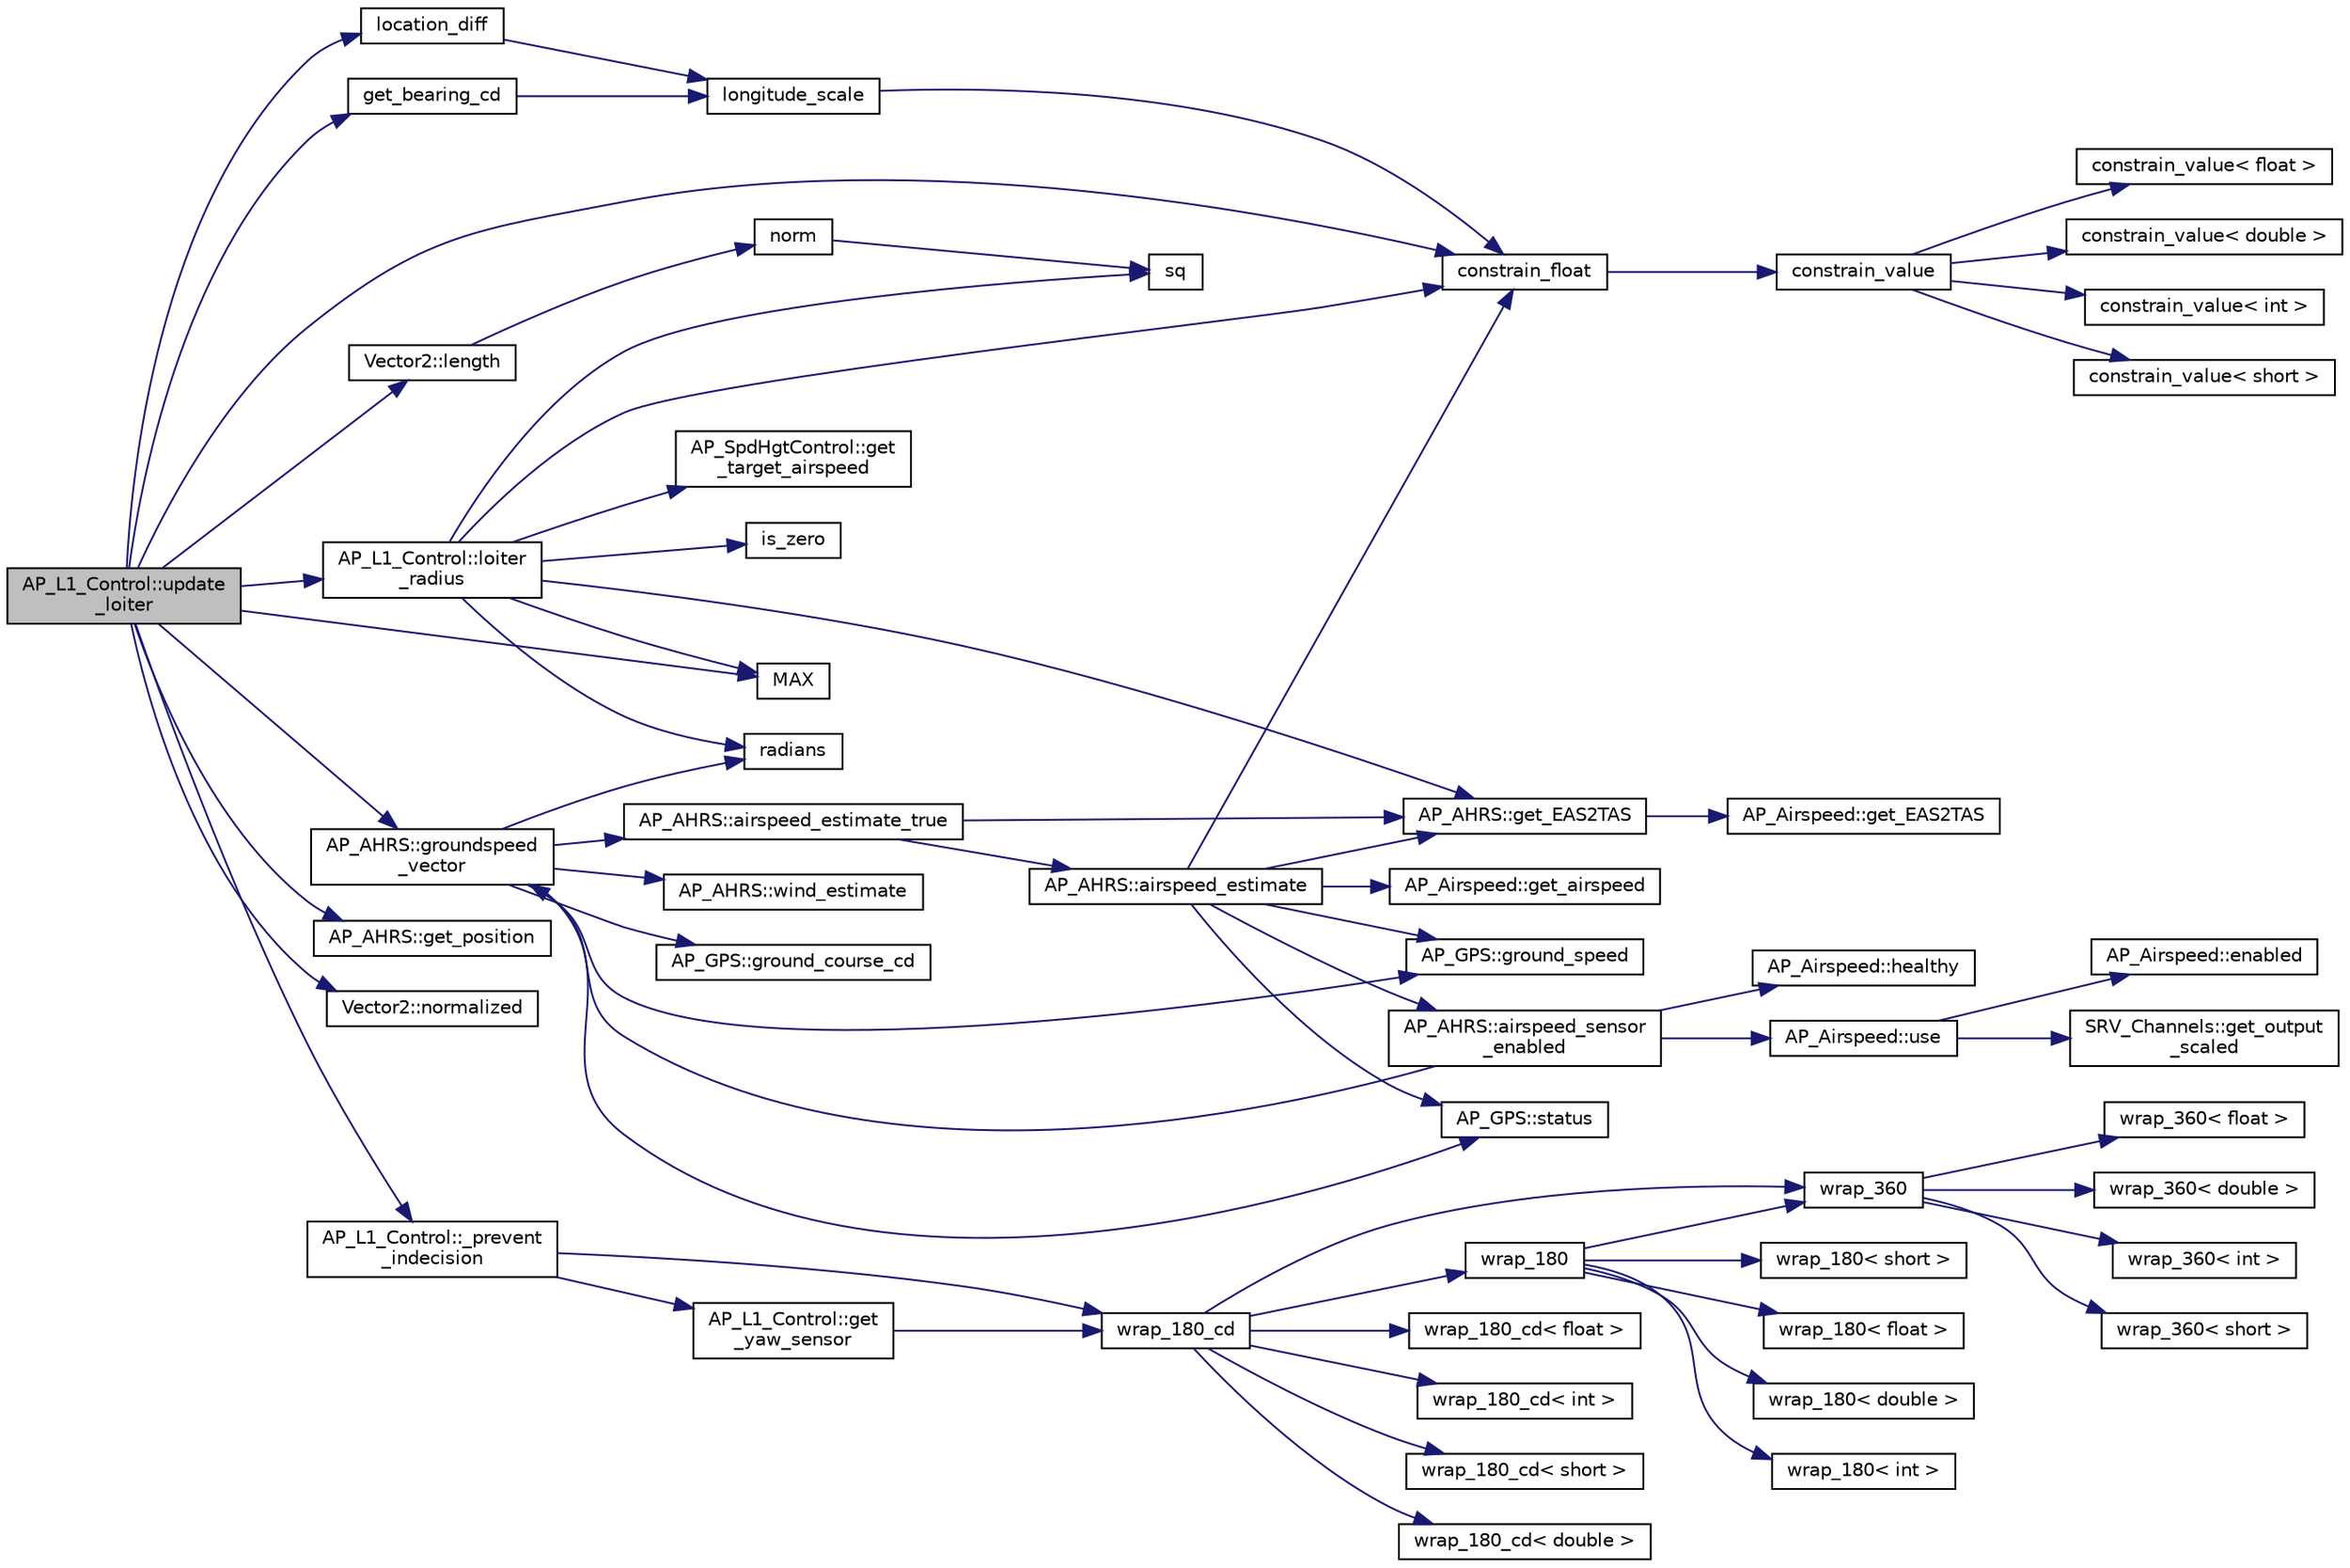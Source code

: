 digraph "AP_L1_Control::update_loiter"
{
 // INTERACTIVE_SVG=YES
  edge [fontname="Helvetica",fontsize="10",labelfontname="Helvetica",labelfontsize="10"];
  node [fontname="Helvetica",fontsize="10",shape=record];
  rankdir="LR";
  Node1 [label="AP_L1_Control::update\l_loiter",height=0.2,width=0.4,color="black", fillcolor="grey75", style="filled", fontcolor="black"];
  Node1 -> Node2 [color="midnightblue",fontsize="10",style="solid",fontname="Helvetica"];
  Node2 [label="AP_L1_Control::loiter\l_radius",height=0.2,width=0.4,color="black", fillcolor="white", style="filled",URL="$classAP__L1__Control.html#adc408a82f7600ec1072b45439d052e3d"];
  Node2 -> Node3 [color="midnightblue",fontsize="10",style="solid",fontname="Helvetica"];
  Node3 [label="constrain_float",height=0.2,width=0.4,color="black", fillcolor="white", style="filled",URL="$AP__Math_8h.html#ad525609d9dba6ffa556a0fbf08a3f9b4"];
  Node3 -> Node4 [color="midnightblue",fontsize="10",style="solid",fontname="Helvetica"];
  Node4 [label="constrain_value",height=0.2,width=0.4,color="black", fillcolor="white", style="filled",URL="$AP__Math_8h.html#a20e8f8671c282c69c1954652b6d61585"];
  Node4 -> Node5 [color="midnightblue",fontsize="10",style="solid",fontname="Helvetica"];
  Node5 [label="constrain_value\< int \>",height=0.2,width=0.4,color="black", fillcolor="white", style="filled",URL="$AP__Math_8cpp.html#a37e8e901754cb9c8e53a8e3030c82c50"];
  Node4 -> Node6 [color="midnightblue",fontsize="10",style="solid",fontname="Helvetica"];
  Node6 [label="constrain_value\< short \>",height=0.2,width=0.4,color="black", fillcolor="white", style="filled",URL="$AP__Math_8cpp.html#afdbe107ec1987d318a6347816fbf2b89"];
  Node4 -> Node7 [color="midnightblue",fontsize="10",style="solid",fontname="Helvetica"];
  Node7 [label="constrain_value\< float \>",height=0.2,width=0.4,color="black", fillcolor="white", style="filled",URL="$AP__Math_8cpp.html#ae6c621670c214da687de21d4e3a92587"];
  Node4 -> Node8 [color="midnightblue",fontsize="10",style="solid",fontname="Helvetica"];
  Node8 [label="constrain_value\< double \>",height=0.2,width=0.4,color="black", fillcolor="white", style="filled",URL="$AP__Math_8cpp.html#afe3990b00e9abc43fa97dfaf8e32f5c4"];
  Node2 -> Node9 [color="midnightblue",fontsize="10",style="solid",fontname="Helvetica"];
  Node9 [label="radians",height=0.2,width=0.4,color="black", fillcolor="white", style="filled",URL="$AP__Math_8h.html#a75b14352ec1c95a8276af9a0813cfdc3"];
  Node2 -> Node10 [color="midnightblue",fontsize="10",style="solid",fontname="Helvetica"];
  Node10 [label="AP_SpdHgtControl::get\l_target_airspeed",height=0.2,width=0.4,color="black", fillcolor="white", style="filled",URL="$classAP__SpdHgtControl.html#aef400289c2cdf6c24d39f3c93b82df37"];
  Node2 -> Node11 [color="midnightblue",fontsize="10",style="solid",fontname="Helvetica"];
  Node11 [label="sq",height=0.2,width=0.4,color="black", fillcolor="white", style="filled",URL="$AP__Math_8h.html#a0375e3d67fd3911cacee5c3e1408c0f2"];
  Node2 -> Node12 [color="midnightblue",fontsize="10",style="solid",fontname="Helvetica"];
  Node12 [label="AP_AHRS::get_EAS2TAS",height=0.2,width=0.4,color="black", fillcolor="white", style="filled",URL="$classAP__AHRS.html#a2648b5fc68b22e83205161cf1274939c"];
  Node12 -> Node13 [color="midnightblue",fontsize="10",style="solid",fontname="Helvetica"];
  Node13 [label="AP_Airspeed::get_EAS2TAS",height=0.2,width=0.4,color="black", fillcolor="white", style="filled",URL="$classAP__Airspeed.html#a9bb14f83815ed35b067dd2f4a7c1851f"];
  Node2 -> Node14 [color="midnightblue",fontsize="10",style="solid",fontname="Helvetica"];
  Node14 [label="is_zero",height=0.2,width=0.4,color="black", fillcolor="white", style="filled",URL="$AP__Math_8h.html#a2a12cce483e9b870da70d30406d82c60"];
  Node2 -> Node15 [color="midnightblue",fontsize="10",style="solid",fontname="Helvetica"];
  Node15 [label="MAX",height=0.2,width=0.4,color="black", fillcolor="white", style="filled",URL="$AP__Math_8h.html#a5c0b5c82749ac54970b2699d3c10ee9b"];
  Node1 -> Node16 [color="midnightblue",fontsize="10",style="solid",fontname="Helvetica"];
  Node16 [label="AP_AHRS::get_position",height=0.2,width=0.4,color="black", fillcolor="white", style="filled",URL="$classAP__AHRS.html#a861802533d7f8a91efc39425ac9c724f"];
  Node1 -> Node17 [color="midnightblue",fontsize="10",style="solid",fontname="Helvetica"];
  Node17 [label="AP_AHRS::groundspeed\l_vector",height=0.2,width=0.4,color="black", fillcolor="white", style="filled",URL="$classAP__AHRS.html#aa2fd48ce0265df723cc8d05bb2150749"];
  Node17 -> Node18 [color="midnightblue",fontsize="10",style="solid",fontname="Helvetica"];
  Node18 [label="AP_AHRS::airspeed_estimate_true",height=0.2,width=0.4,color="black", fillcolor="white", style="filled",URL="$classAP__AHRS.html#a1c783993c43f6d833d67cebea7e82a2c"];
  Node18 -> Node19 [color="midnightblue",fontsize="10",style="solid",fontname="Helvetica"];
  Node19 [label="AP_AHRS::airspeed_estimate",height=0.2,width=0.4,color="black", fillcolor="white", style="filled",URL="$classAP__AHRS.html#a39289d0dde31413ad172fcf2847fce4a"];
  Node19 -> Node20 [color="midnightblue",fontsize="10",style="solid",fontname="Helvetica"];
  Node20 [label="AP_AHRS::airspeed_sensor\l_enabled",height=0.2,width=0.4,color="black", fillcolor="white", style="filled",URL="$classAP__AHRS.html#a8691156c332da099e3f5952e72ae2a58"];
  Node20 -> Node21 [color="midnightblue",fontsize="10",style="solid",fontname="Helvetica"];
  Node21 [label="AP_Airspeed::use",height=0.2,width=0.4,color="black", fillcolor="white", style="filled",URL="$classAP__Airspeed.html#a6162295b433e3a863c0d4b9086b19014"];
  Node21 -> Node22 [color="midnightblue",fontsize="10",style="solid",fontname="Helvetica"];
  Node22 [label="AP_Airspeed::enabled",height=0.2,width=0.4,color="black", fillcolor="white", style="filled",URL="$classAP__Airspeed.html#a4721e9a79d9611e1f693d4850c07edc0"];
  Node21 -> Node23 [color="midnightblue",fontsize="10",style="solid",fontname="Helvetica"];
  Node23 [label="SRV_Channels::get_output\l_scaled",height=0.2,width=0.4,color="black", fillcolor="white", style="filled",URL="$classSRV__Channels.html#ad1738031466dbebfd16f7a2c564aeb25"];
  Node20 -> Node24 [color="midnightblue",fontsize="10",style="solid",fontname="Helvetica"];
  Node24 [label="AP_Airspeed::healthy",height=0.2,width=0.4,color="black", fillcolor="white", style="filled",URL="$classAP__Airspeed.html#acddaade777fa87d5b8c904c79be01204"];
  Node20 -> Node17 [color="midnightblue",fontsize="10",style="solid",fontname="Helvetica"];
  Node19 -> Node25 [color="midnightblue",fontsize="10",style="solid",fontname="Helvetica"];
  Node25 [label="AP_Airspeed::get_airspeed",height=0.2,width=0.4,color="black", fillcolor="white", style="filled",URL="$classAP__Airspeed.html#a1027b15b91e0af1dbfe8b999a88c8a25"];
  Node19 -> Node26 [color="midnightblue",fontsize="10",style="solid",fontname="Helvetica"];
  Node26 [label="AP_GPS::status",height=0.2,width=0.4,color="black", fillcolor="white", style="filled",URL="$classAP__GPS.html#a9093c8cf1d5a78ccd8677229bb314d37",tooltip="Query GPS status. "];
  Node19 -> Node27 [color="midnightblue",fontsize="10",style="solid",fontname="Helvetica"];
  Node27 [label="AP_GPS::ground_speed",height=0.2,width=0.4,color="black", fillcolor="white", style="filled",URL="$classAP__GPS.html#a426041563da447ec6e9cde1926a88fdb"];
  Node19 -> Node12 [color="midnightblue",fontsize="10",style="solid",fontname="Helvetica"];
  Node19 -> Node3 [color="midnightblue",fontsize="10",style="solid",fontname="Helvetica"];
  Node18 -> Node12 [color="midnightblue",fontsize="10",style="solid",fontname="Helvetica"];
  Node17 -> Node26 [color="midnightblue",fontsize="10",style="solid",fontname="Helvetica"];
  Node17 -> Node28 [color="midnightblue",fontsize="10",style="solid",fontname="Helvetica"];
  Node28 [label="AP_AHRS::wind_estimate",height=0.2,width=0.4,color="black", fillcolor="white", style="filled",URL="$classAP__AHRS.html#a4cdb54b496f9381a4c629cf0b10c8f8a"];
  Node17 -> Node9 [color="midnightblue",fontsize="10",style="solid",fontname="Helvetica"];
  Node17 -> Node29 [color="midnightblue",fontsize="10",style="solid",fontname="Helvetica"];
  Node29 [label="AP_GPS::ground_course_cd",height=0.2,width=0.4,color="black", fillcolor="white", style="filled",URL="$classAP__GPS.html#a94caaa8676fecb6c0c4a8a58eea3b106"];
  Node17 -> Node27 [color="midnightblue",fontsize="10",style="solid",fontname="Helvetica"];
  Node1 -> Node15 [color="midnightblue",fontsize="10",style="solid",fontname="Helvetica"];
  Node1 -> Node30 [color="midnightblue",fontsize="10",style="solid",fontname="Helvetica"];
  Node30 [label="Vector2::length",height=0.2,width=0.4,color="black", fillcolor="white", style="filled",URL="$structVector2.html#ad8ebafde96f43521d3647e2552387529"];
  Node30 -> Node31 [color="midnightblue",fontsize="10",style="solid",fontname="Helvetica"];
  Node31 [label="norm",height=0.2,width=0.4,color="black", fillcolor="white", style="filled",URL="$AP__Math_8h.html#adc76d4a5e5c9ae8cb7ab17b55c40d636"];
  Node31 -> Node11 [color="midnightblue",fontsize="10",style="solid",fontname="Helvetica"];
  Node1 -> Node32 [color="midnightblue",fontsize="10",style="solid",fontname="Helvetica"];
  Node32 [label="get_bearing_cd",height=0.2,width=0.4,color="black", fillcolor="white", style="filled",URL="$location_8cpp.html#a224e7b94333df3a15a18499026474ac9"];
  Node32 -> Node33 [color="midnightblue",fontsize="10",style="solid",fontname="Helvetica"];
  Node33 [label="longitude_scale",height=0.2,width=0.4,color="black", fillcolor="white", style="filled",URL="$location_8cpp.html#ad2368c582f3e0c135e2a74772f4db61a"];
  Node33 -> Node3 [color="midnightblue",fontsize="10",style="solid",fontname="Helvetica"];
  Node1 -> Node34 [color="midnightblue",fontsize="10",style="solid",fontname="Helvetica"];
  Node34 [label="location_diff",height=0.2,width=0.4,color="black", fillcolor="white", style="filled",URL="$location_8cpp.html#a527b26472ed6f2e0c141e109a0722a0a"];
  Node34 -> Node33 [color="midnightblue",fontsize="10",style="solid",fontname="Helvetica"];
  Node1 -> Node35 [color="midnightblue",fontsize="10",style="solid",fontname="Helvetica"];
  Node35 [label="Vector2::normalized",height=0.2,width=0.4,color="black", fillcolor="white", style="filled",URL="$structVector2.html#a94313613241845651f3aba43ed9d5434"];
  Node1 -> Node36 [color="midnightblue",fontsize="10",style="solid",fontname="Helvetica"];
  Node36 [label="AP_L1_Control::_prevent\l_indecision",height=0.2,width=0.4,color="black", fillcolor="white", style="filled",URL="$classAP__L1__Control.html#aaa154ba9c5957f90785c34ee554eca1c"];
  Node36 -> Node37 [color="midnightblue",fontsize="10",style="solid",fontname="Helvetica"];
  Node37 [label="wrap_180_cd",height=0.2,width=0.4,color="black", fillcolor="white", style="filled",URL="$AP__Math_8cpp.html#a4e136782e86e2adaaf7f0f759067dfe1"];
  Node37 -> Node38 [color="midnightblue",fontsize="10",style="solid",fontname="Helvetica"];
  Node38 [label="wrap_180",height=0.2,width=0.4,color="black", fillcolor="white", style="filled",URL="$AP__Math_8cpp.html#a603d717bc95dd546b9e2c4da57b88a39"];
  Node38 -> Node39 [color="midnightblue",fontsize="10",style="solid",fontname="Helvetica"];
  Node39 [label="wrap_360",height=0.2,width=0.4,color="black", fillcolor="white", style="filled",URL="$AP__Math_8cpp.html#aac44349f9b159f31fc43fe924d52f7fc"];
  Node39 -> Node40 [color="midnightblue",fontsize="10",style="solid",fontname="Helvetica"];
  Node40 [label="wrap_360\< int \>",height=0.2,width=0.4,color="black", fillcolor="white", style="filled",URL="$AP__Math_8cpp.html#ad909fc5c89c69617f13018963a685bd5"];
  Node39 -> Node41 [color="midnightblue",fontsize="10",style="solid",fontname="Helvetica"];
  Node41 [label="wrap_360\< short \>",height=0.2,width=0.4,color="black", fillcolor="white", style="filled",URL="$AP__Math_8cpp.html#a3c6b3854a342ae989b7c2296b4c6c6ec"];
  Node39 -> Node42 [color="midnightblue",fontsize="10",style="solid",fontname="Helvetica"];
  Node42 [label="wrap_360\< float \>",height=0.2,width=0.4,color="black", fillcolor="white", style="filled",URL="$AP__Math_8cpp.html#ad75d42039e8eda0c32431b8882b46fc4"];
  Node39 -> Node43 [color="midnightblue",fontsize="10",style="solid",fontname="Helvetica"];
  Node43 [label="wrap_360\< double \>",height=0.2,width=0.4,color="black", fillcolor="white", style="filled",URL="$AP__Math_8cpp.html#aaf5c8a69731644be38edeaedbd1b1c8d"];
  Node38 -> Node44 [color="midnightblue",fontsize="10",style="solid",fontname="Helvetica"];
  Node44 [label="wrap_180\< int \>",height=0.2,width=0.4,color="black", fillcolor="white", style="filled",URL="$AP__Math_8cpp.html#a02a2cf5a700e31fcf6b444311939d6f8"];
  Node38 -> Node45 [color="midnightblue",fontsize="10",style="solid",fontname="Helvetica"];
  Node45 [label="wrap_180\< short \>",height=0.2,width=0.4,color="black", fillcolor="white", style="filled",URL="$AP__Math_8cpp.html#a3a086dd71d651cf1d4a28ec87decb8b0"];
  Node38 -> Node46 [color="midnightblue",fontsize="10",style="solid",fontname="Helvetica"];
  Node46 [label="wrap_180\< float \>",height=0.2,width=0.4,color="black", fillcolor="white", style="filled",URL="$AP__Math_8cpp.html#abfa396c065d0b24a9fd841beb6404a7b"];
  Node38 -> Node47 [color="midnightblue",fontsize="10",style="solid",fontname="Helvetica"];
  Node47 [label="wrap_180\< double \>",height=0.2,width=0.4,color="black", fillcolor="white", style="filled",URL="$AP__Math_8cpp.html#addf2d396e8779d86f1296f2fecf105e4"];
  Node37 -> Node48 [color="midnightblue",fontsize="10",style="solid",fontname="Helvetica"];
  Node48 [label="wrap_180_cd\< float \>",height=0.2,width=0.4,color="black", fillcolor="white", style="filled",URL="$AP__Math_8cpp.html#a367ccd21afe9102ba4b07edf5bdb5c0a"];
  Node37 -> Node49 [color="midnightblue",fontsize="10",style="solid",fontname="Helvetica"];
  Node49 [label="wrap_180_cd\< int \>",height=0.2,width=0.4,color="black", fillcolor="white", style="filled",URL="$AP__Math_8cpp.html#aee482bfa15bfcda25d325d9eaa3e0005"];
  Node37 -> Node50 [color="midnightblue",fontsize="10",style="solid",fontname="Helvetica"];
  Node50 [label="wrap_180_cd\< short \>",height=0.2,width=0.4,color="black", fillcolor="white", style="filled",URL="$AP__Math_8cpp.html#a2bcbe621ba8d5858dd35a9b31d0be6f5"];
  Node37 -> Node51 [color="midnightblue",fontsize="10",style="solid",fontname="Helvetica"];
  Node51 [label="wrap_180_cd\< double \>",height=0.2,width=0.4,color="black", fillcolor="white", style="filled",URL="$AP__Math_8cpp.html#a30a0b71c603ccc75a2c7fb51cad4847b"];
  Node37 -> Node39 [color="midnightblue",fontsize="10",style="solid",fontname="Helvetica"];
  Node36 -> Node52 [color="midnightblue",fontsize="10",style="solid",fontname="Helvetica"];
  Node52 [label="AP_L1_Control::get\l_yaw_sensor",height=0.2,width=0.4,color="black", fillcolor="white", style="filled",URL="$classAP__L1__Control.html#ac558013977299a03d6c8cdd61559561d"];
  Node52 -> Node37 [color="midnightblue",fontsize="10",style="solid",fontname="Helvetica"];
  Node1 -> Node3 [color="midnightblue",fontsize="10",style="solid",fontname="Helvetica"];
}
